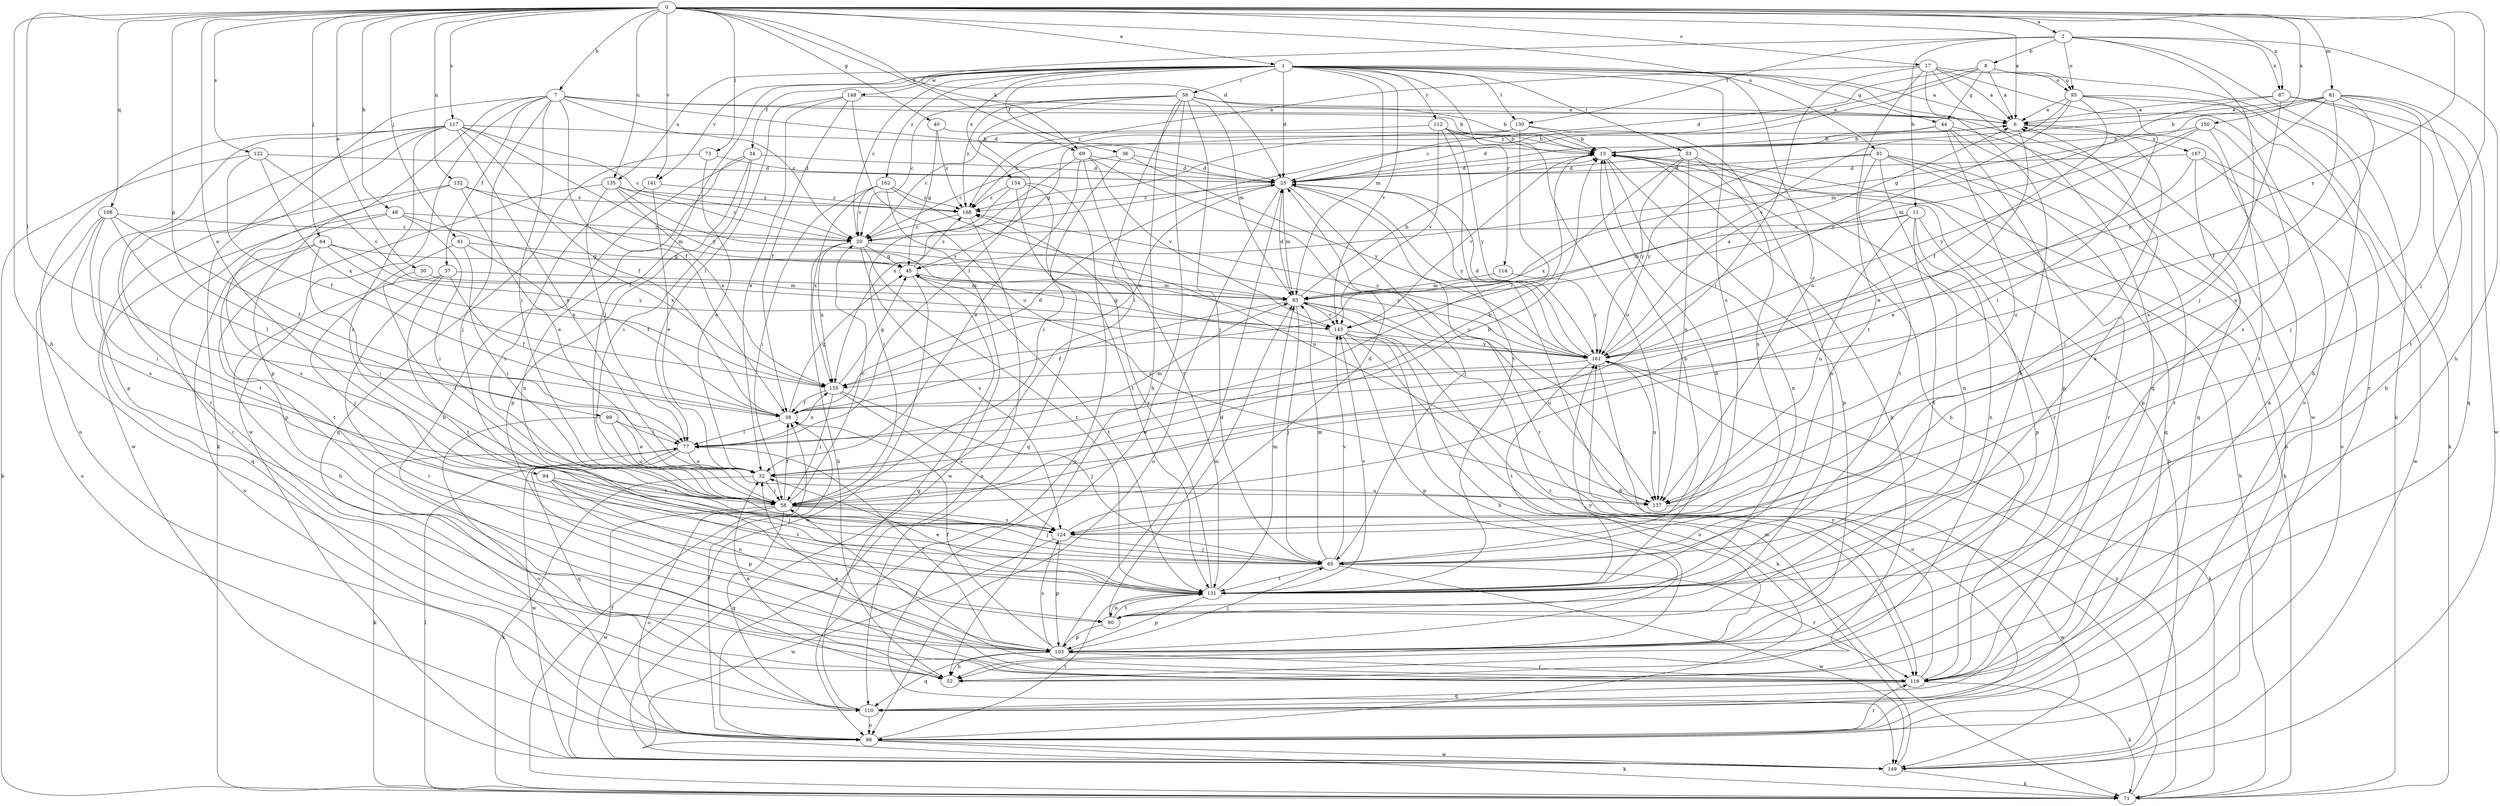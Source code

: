 strict digraph  {
0;
1;
2;
6;
7;
8;
11;
13;
17;
20;
25;
30;
32;
34;
36;
37;
38;
40;
44;
45;
48;
52;
53;
56;
58;
61;
64;
65;
69;
71;
73;
77;
81;
83;
87;
90;
91;
94;
95;
96;
99;
103;
108;
110;
112;
114;
116;
117;
122;
124;
130;
131;
132;
135;
137;
141;
143;
148;
149;
150;
154;
155;
161;
162;
167;
168;
0 -> 1  [label=a];
0 -> 2  [label=a];
0 -> 6  [label=a];
0 -> 7  [label=b];
0 -> 17  [label=c];
0 -> 25  [label=d];
0 -> 30  [label=e];
0 -> 40  [label=g];
0 -> 48  [label=h];
0 -> 52  [label=h];
0 -> 61  [label=j];
0 -> 64  [label=j];
0 -> 65  [label=j];
0 -> 69  [label=k];
0 -> 73  [label=l];
0 -> 77  [label=l];
0 -> 81  [label=m];
0 -> 87  [label=n];
0 -> 91  [label=o];
0 -> 94  [label=o];
0 -> 99  [label=p];
0 -> 108  [label=q];
0 -> 117  [label=s];
0 -> 122  [label=s];
0 -> 132  [label=u];
0 -> 135  [label=u];
0 -> 141  [label=v];
0 -> 150  [label=x];
0 -> 161  [label=y];
1 -> 6  [label=a];
1 -> 20  [label=c];
1 -> 25  [label=d];
1 -> 34  [label=f];
1 -> 36  [label=f];
1 -> 44  [label=g];
1 -> 53  [label=i];
1 -> 56  [label=i];
1 -> 58  [label=i];
1 -> 83  [label=m];
1 -> 112  [label=r];
1 -> 114  [label=r];
1 -> 124  [label=s];
1 -> 130  [label=t];
1 -> 135  [label=u];
1 -> 137  [label=u];
1 -> 141  [label=v];
1 -> 143  [label=v];
1 -> 148  [label=w];
1 -> 149  [label=w];
1 -> 154  [label=x];
1 -> 162  [label=z];
2 -> 8  [label=b];
2 -> 11  [label=b];
2 -> 52  [label=h];
2 -> 65  [label=j];
2 -> 69  [label=k];
2 -> 71  [label=k];
2 -> 87  [label=n];
2 -> 95  [label=o];
2 -> 130  [label=t];
6 -> 13  [label=b];
6 -> 32  [label=e];
6 -> 65  [label=j];
6 -> 167  [label=z];
7 -> 6  [label=a];
7 -> 13  [label=b];
7 -> 20  [label=c];
7 -> 25  [label=d];
7 -> 37  [label=f];
7 -> 38  [label=f];
7 -> 58  [label=i];
7 -> 65  [label=j];
7 -> 71  [label=k];
7 -> 103  [label=p];
7 -> 149  [label=w];
8 -> 6  [label=a];
8 -> 20  [label=c];
8 -> 25  [label=d];
8 -> 44  [label=g];
8 -> 52  [label=h];
8 -> 95  [label=o];
8 -> 168  [label=z];
11 -> 20  [label=c];
11 -> 83  [label=m];
11 -> 90  [label=n];
11 -> 103  [label=p];
11 -> 131  [label=t];
11 -> 137  [label=u];
13 -> 25  [label=d];
13 -> 52  [label=h];
13 -> 71  [label=k];
13 -> 90  [label=n];
13 -> 103  [label=p];
13 -> 143  [label=v];
17 -> 6  [label=a];
17 -> 52  [label=h];
17 -> 58  [label=i];
17 -> 95  [label=o];
17 -> 96  [label=o];
17 -> 110  [label=q];
17 -> 131  [label=t];
17 -> 168  [label=z];
20 -> 45  [label=g];
20 -> 52  [label=h];
20 -> 124  [label=s];
20 -> 131  [label=t];
20 -> 155  [label=x];
20 -> 161  [label=y];
25 -> 6  [label=a];
25 -> 65  [label=j];
25 -> 83  [label=m];
25 -> 96  [label=o];
25 -> 116  [label=r];
25 -> 155  [label=x];
25 -> 161  [label=y];
25 -> 168  [label=z];
30 -> 58  [label=i];
30 -> 83  [label=m];
32 -> 13  [label=b];
32 -> 58  [label=i];
32 -> 71  [label=k];
32 -> 137  [label=u];
34 -> 25  [label=d];
34 -> 52  [label=h];
34 -> 58  [label=i];
34 -> 90  [label=n];
34 -> 103  [label=p];
36 -> 20  [label=c];
36 -> 25  [label=d];
36 -> 58  [label=i];
36 -> 161  [label=y];
37 -> 38  [label=f];
37 -> 52  [label=h];
37 -> 83  [label=m];
37 -> 116  [label=r];
37 -> 131  [label=t];
38 -> 25  [label=d];
38 -> 45  [label=g];
38 -> 77  [label=l];
40 -> 13  [label=b];
40 -> 45  [label=g];
40 -> 168  [label=z];
44 -> 13  [label=b];
44 -> 25  [label=d];
44 -> 103  [label=p];
44 -> 110  [label=q];
44 -> 116  [label=r];
44 -> 137  [label=u];
45 -> 83  [label=m];
45 -> 131  [label=t];
45 -> 149  [label=w];
45 -> 168  [label=z];
48 -> 20  [label=c];
48 -> 58  [label=i];
48 -> 110  [label=q];
48 -> 124  [label=s];
48 -> 155  [label=x];
52 -> 32  [label=e];
53 -> 25  [label=d];
53 -> 116  [label=r];
53 -> 124  [label=s];
53 -> 137  [label=u];
53 -> 155  [label=x];
53 -> 161  [label=y];
56 -> 6  [label=a];
56 -> 13  [label=b];
56 -> 20  [label=c];
56 -> 52  [label=h];
56 -> 58  [label=i];
56 -> 65  [label=j];
56 -> 77  [label=l];
56 -> 83  [label=m];
56 -> 149  [label=w];
56 -> 168  [label=z];
58 -> 13  [label=b];
58 -> 20  [label=c];
58 -> 38  [label=f];
58 -> 65  [label=j];
58 -> 96  [label=o];
58 -> 110  [label=q];
58 -> 124  [label=s];
58 -> 149  [label=w];
61 -> 38  [label=f];
61 -> 45  [label=g];
61 -> 58  [label=i];
61 -> 65  [label=j];
64 -> 45  [label=g];
64 -> 58  [label=i];
64 -> 96  [label=o];
64 -> 131  [label=t];
64 -> 155  [label=x];
64 -> 161  [label=y];
65 -> 13  [label=b];
65 -> 83  [label=m];
65 -> 116  [label=r];
65 -> 131  [label=t];
65 -> 143  [label=v];
65 -> 149  [label=w];
69 -> 25  [label=d];
69 -> 32  [label=e];
69 -> 131  [label=t];
69 -> 137  [label=u];
69 -> 143  [label=v];
69 -> 155  [label=x];
71 -> 13  [label=b];
71 -> 25  [label=d];
71 -> 38  [label=f];
71 -> 77  [label=l];
71 -> 161  [label=y];
73 -> 25  [label=d];
73 -> 32  [label=e];
73 -> 110  [label=q];
77 -> 32  [label=e];
77 -> 71  [label=k];
77 -> 83  [label=m];
77 -> 110  [label=q];
77 -> 149  [label=w];
77 -> 155  [label=x];
81 -> 6  [label=a];
81 -> 13  [label=b];
81 -> 38  [label=f];
81 -> 45  [label=g];
81 -> 65  [label=j];
81 -> 131  [label=t];
81 -> 137  [label=u];
81 -> 149  [label=w];
81 -> 161  [label=y];
83 -> 13  [label=b];
83 -> 25  [label=d];
83 -> 38  [label=f];
83 -> 65  [label=j];
83 -> 116  [label=r];
83 -> 137  [label=u];
83 -> 143  [label=v];
87 -> 6  [label=a];
87 -> 52  [label=h];
87 -> 83  [label=m];
87 -> 110  [label=q];
87 -> 124  [label=s];
90 -> 83  [label=m];
90 -> 103  [label=p];
90 -> 131  [label=t];
91 -> 25  [label=d];
91 -> 90  [label=n];
91 -> 96  [label=o];
91 -> 110  [label=q];
91 -> 116  [label=r];
91 -> 131  [label=t];
91 -> 161  [label=y];
94 -> 58  [label=i];
94 -> 65  [label=j];
94 -> 90  [label=n];
94 -> 103  [label=p];
94 -> 131  [label=t];
95 -> 6  [label=a];
95 -> 38  [label=f];
95 -> 58  [label=i];
95 -> 71  [label=k];
95 -> 116  [label=r];
95 -> 143  [label=v];
95 -> 161  [label=y];
96 -> 38  [label=f];
96 -> 71  [label=k];
96 -> 116  [label=r];
96 -> 131  [label=t];
96 -> 149  [label=w];
99 -> 32  [label=e];
99 -> 77  [label=l];
99 -> 96  [label=o];
99 -> 137  [label=u];
103 -> 25  [label=d];
103 -> 38  [label=f];
103 -> 52  [label=h];
103 -> 65  [label=j];
103 -> 77  [label=l];
103 -> 110  [label=q];
103 -> 116  [label=r];
103 -> 124  [label=s];
103 -> 161  [label=y];
108 -> 20  [label=c];
108 -> 38  [label=f];
108 -> 58  [label=i];
108 -> 77  [label=l];
108 -> 96  [label=o];
108 -> 124  [label=s];
110 -> 45  [label=g];
110 -> 96  [label=o];
112 -> 13  [label=b];
112 -> 20  [label=c];
112 -> 131  [label=t];
112 -> 137  [label=u];
112 -> 143  [label=v];
112 -> 161  [label=y];
114 -> 83  [label=m];
114 -> 161  [label=y];
116 -> 6  [label=a];
116 -> 13  [label=b];
116 -> 32  [label=e];
116 -> 58  [label=i];
116 -> 71  [label=k];
116 -> 110  [label=q];
116 -> 161  [label=y];
117 -> 13  [label=b];
117 -> 20  [label=c];
117 -> 32  [label=e];
117 -> 38  [label=f];
117 -> 96  [label=o];
117 -> 103  [label=p];
117 -> 116  [label=r];
117 -> 124  [label=s];
117 -> 149  [label=w];
117 -> 161  [label=y];
122 -> 25  [label=d];
122 -> 38  [label=f];
122 -> 71  [label=k];
122 -> 143  [label=v];
122 -> 155  [label=x];
124 -> 25  [label=d];
124 -> 65  [label=j];
124 -> 103  [label=p];
124 -> 149  [label=w];
130 -> 13  [label=b];
130 -> 45  [label=g];
130 -> 77  [label=l];
130 -> 90  [label=n];
130 -> 168  [label=z];
131 -> 6  [label=a];
131 -> 13  [label=b];
131 -> 32  [label=e];
131 -> 83  [label=m];
131 -> 90  [label=n];
131 -> 103  [label=p];
131 -> 143  [label=v];
131 -> 168  [label=z];
132 -> 32  [label=e];
132 -> 83  [label=m];
132 -> 116  [label=r];
132 -> 131  [label=t];
132 -> 168  [label=z];
135 -> 20  [label=c];
135 -> 77  [label=l];
135 -> 103  [label=p];
135 -> 143  [label=v];
135 -> 155  [label=x];
135 -> 168  [label=z];
137 -> 149  [label=w];
141 -> 32  [label=e];
141 -> 124  [label=s];
141 -> 168  [label=z];
143 -> 45  [label=g];
143 -> 52  [label=h];
143 -> 71  [label=k];
143 -> 96  [label=o];
143 -> 103  [label=p];
143 -> 161  [label=y];
148 -> 6  [label=a];
148 -> 32  [label=e];
148 -> 38  [label=f];
148 -> 77  [label=l];
148 -> 137  [label=u];
149 -> 13  [label=b];
149 -> 71  [label=k];
149 -> 83  [label=m];
150 -> 13  [label=b];
150 -> 83  [label=m];
150 -> 124  [label=s];
150 -> 131  [label=t];
150 -> 161  [label=y];
154 -> 58  [label=i];
154 -> 96  [label=o];
154 -> 110  [label=q];
154 -> 131  [label=t];
154 -> 168  [label=z];
155 -> 38  [label=f];
155 -> 45  [label=g];
155 -> 58  [label=i];
155 -> 65  [label=j];
155 -> 124  [label=s];
161 -> 6  [label=a];
161 -> 25  [label=d];
161 -> 71  [label=k];
161 -> 96  [label=o];
161 -> 131  [label=t];
161 -> 137  [label=u];
161 -> 155  [label=x];
161 -> 168  [label=z];
162 -> 20  [label=c];
162 -> 58  [label=i];
162 -> 137  [label=u];
162 -> 149  [label=w];
162 -> 155  [label=x];
162 -> 168  [label=z];
167 -> 25  [label=d];
167 -> 32  [label=e];
167 -> 96  [label=o];
167 -> 103  [label=p];
167 -> 149  [label=w];
168 -> 20  [label=c];
168 -> 96  [label=o];
}
